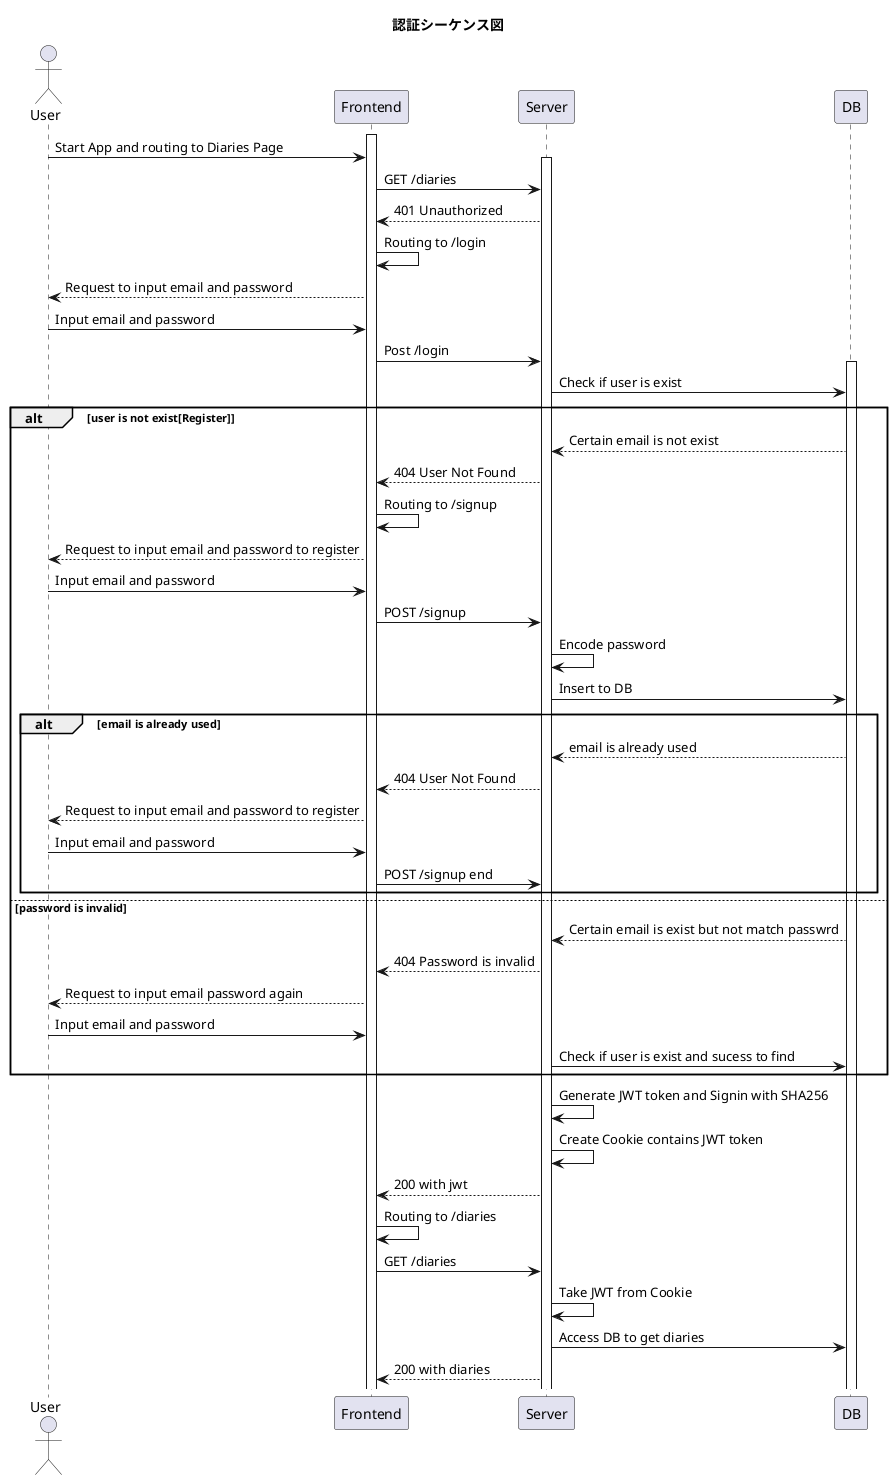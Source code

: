 @startuml
title 認証シーケンス図
actor User  

activate Frontend
User -> Frontend : Start App and routing to Diaries Page

activate Server
Frontend -> Server : GET /diaries

Frontend <-- Server : 401 Unauthorized
Frontend -> Frontend : Routing to /login
User <-- Frontend : Request to input email and password
User -> Frontend : Input email and password
Frontend -> Server : Post /login

activate DB
Server -> DB : Check if user is exist
alt user is not exist[Register]
  Server <-- DB : Certain email is not exist
  Frontend <-- Server : 404 User Not Found
  Frontend -> Frontend : Routing to /signup
  User <-- Frontend : Request to input email and password to register 
  User -> Frontend : Input email and password
  Frontend -> Server : POST /signup
  Server -> Server : Encode password
  Server -> DB : Insert to DB
  alt email is already used
    Server <-- DB : email is already used 
    Frontend <-- Server : 404 User Not Found
    User <-- Frontend : Request to input email and password to register 
    User -> Frontend : Input email and password
    Frontend -> Server : POST /signup end
  end
else password is invalid
  Server <-- DB : Certain email is exist but not match passwrd
  Frontend <-- Server : 404 Password is invalid
  User <-- Frontend : Request to input email password again
  User -> Frontend : Input email and password
  Server -> DB : Check if user is exist and sucess to find
end

Server -> Server : Generate JWT token and Signin with SHA256
Server -> Server : Create Cookie contains JWT token
Frontend <-- Server : 200 with jwt

Frontend -> Frontend : Routing to /diaries
Frontend -> Server : GET /diaries
Server -> Server : Take JWT from Cookie
Server -> DB : Access DB to get diaries
Frontend <-- Server : 200 with diaries
@enduml